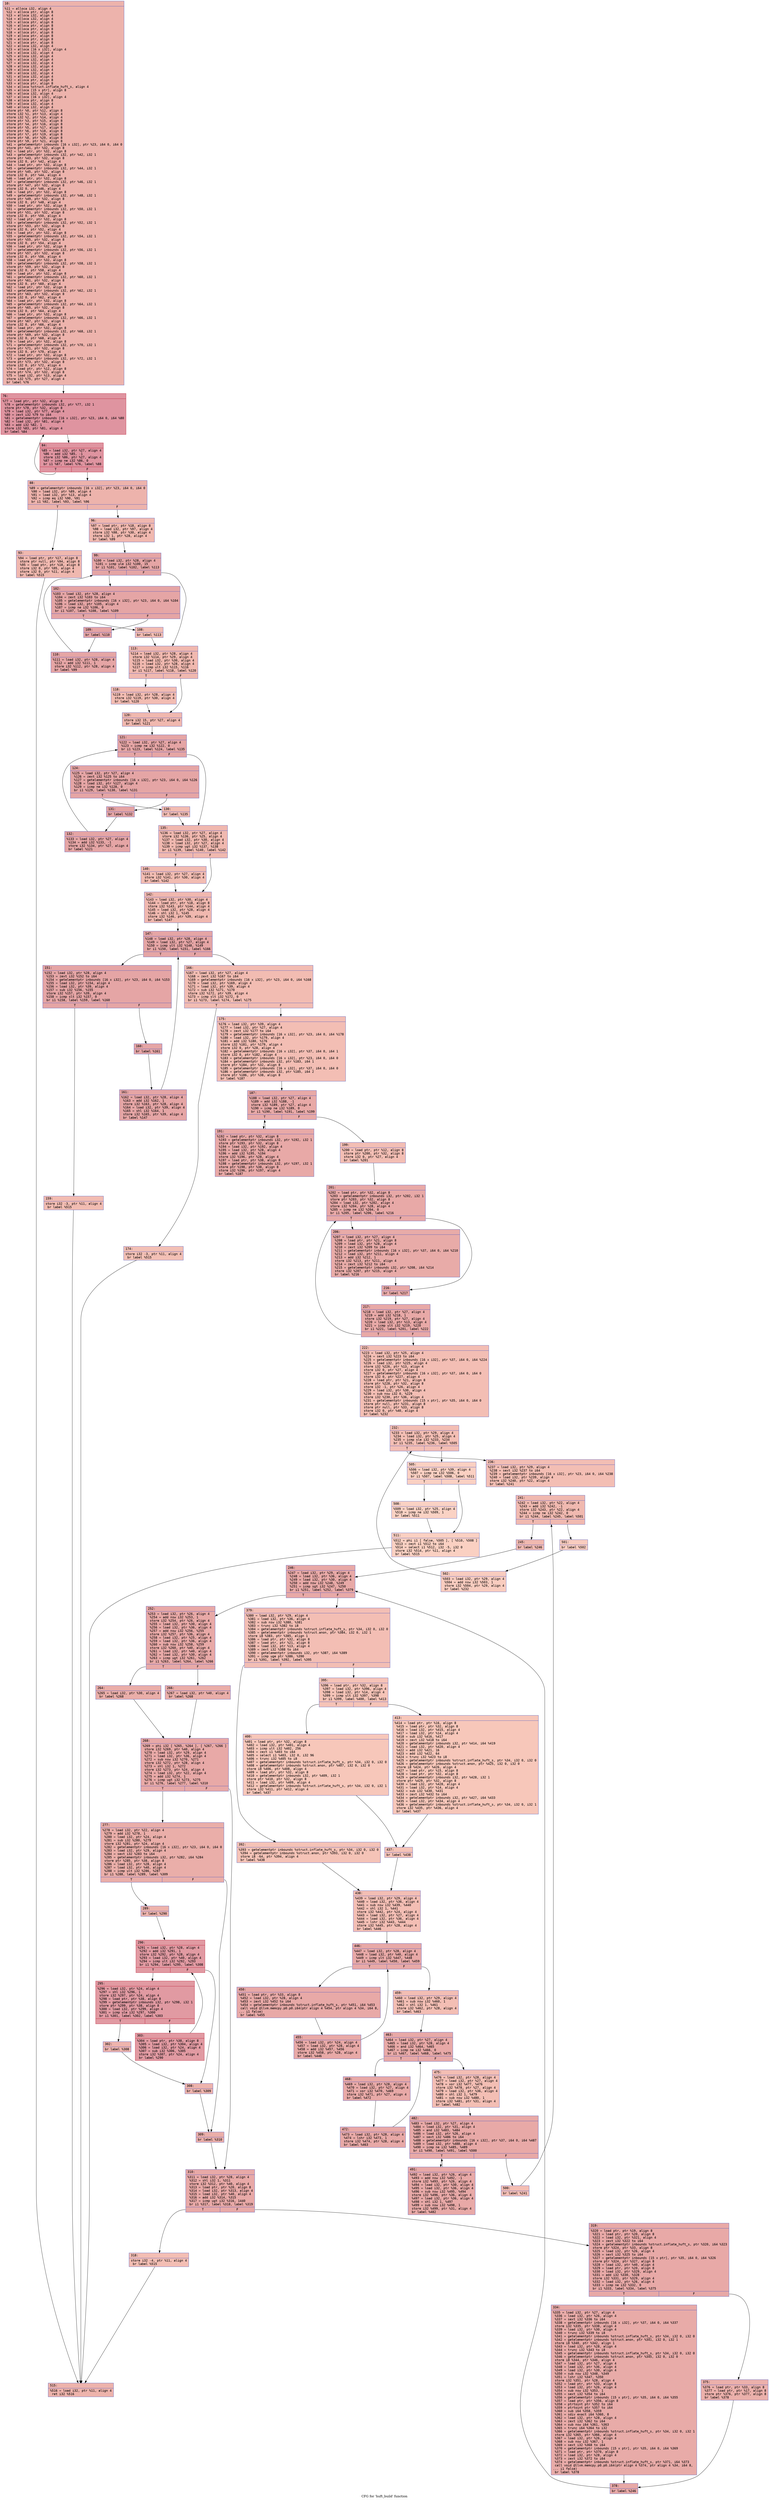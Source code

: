 digraph "CFG for 'huft_build' function" {
	label="CFG for 'huft_build' function";

	Node0x6000011cdef0 [shape=record,color="#3d50c3ff", style=filled, fillcolor="#d6524470" fontname="Courier",label="{10:\l|  %11 = alloca i32, align 4\l  %12 = alloca ptr, align 8\l  %13 = alloca i32, align 4\l  %14 = alloca i32, align 4\l  %15 = alloca ptr, align 8\l  %16 = alloca ptr, align 8\l  %17 = alloca ptr, align 8\l  %18 = alloca ptr, align 8\l  %19 = alloca ptr, align 8\l  %20 = alloca ptr, align 8\l  %21 = alloca ptr, align 8\l  %22 = alloca i32, align 4\l  %23 = alloca [16 x i32], align 4\l  %24 = alloca i32, align 4\l  %25 = alloca i32, align 4\l  %26 = alloca i32, align 4\l  %27 = alloca i32, align 4\l  %28 = alloca i32, align 4\l  %29 = alloca i32, align 4\l  %30 = alloca i32, align 4\l  %31 = alloca i32, align 4\l  %32 = alloca ptr, align 8\l  %33 = alloca ptr, align 8\l  %34 = alloca %struct.inflate_huft_s, align 4\l  %35 = alloca [15 x ptr], align 8\l  %36 = alloca i32, align 4\l  %37 = alloca [16 x i32], align 4\l  %38 = alloca ptr, align 8\l  %39 = alloca i32, align 4\l  %40 = alloca i32, align 4\l  store ptr %0, ptr %12, align 8\l  store i32 %1, ptr %13, align 4\l  store i32 %2, ptr %14, align 4\l  store ptr %3, ptr %15, align 8\l  store ptr %4, ptr %16, align 8\l  store ptr %5, ptr %17, align 8\l  store ptr %6, ptr %18, align 8\l  store ptr %7, ptr %19, align 8\l  store ptr %8, ptr %20, align 8\l  store ptr %9, ptr %21, align 8\l  %41 = getelementptr inbounds [16 x i32], ptr %23, i64 0, i64 0\l  store ptr %41, ptr %32, align 8\l  %42 = load ptr, ptr %32, align 8\l  %43 = getelementptr inbounds i32, ptr %42, i32 1\l  store ptr %43, ptr %32, align 8\l  store i32 0, ptr %42, align 4\l  %44 = load ptr, ptr %32, align 8\l  %45 = getelementptr inbounds i32, ptr %44, i32 1\l  store ptr %45, ptr %32, align 8\l  store i32 0, ptr %44, align 4\l  %46 = load ptr, ptr %32, align 8\l  %47 = getelementptr inbounds i32, ptr %46, i32 1\l  store ptr %47, ptr %32, align 8\l  store i32 0, ptr %46, align 4\l  %48 = load ptr, ptr %32, align 8\l  %49 = getelementptr inbounds i32, ptr %48, i32 1\l  store ptr %49, ptr %32, align 8\l  store i32 0, ptr %48, align 4\l  %50 = load ptr, ptr %32, align 8\l  %51 = getelementptr inbounds i32, ptr %50, i32 1\l  store ptr %51, ptr %32, align 8\l  store i32 0, ptr %50, align 4\l  %52 = load ptr, ptr %32, align 8\l  %53 = getelementptr inbounds i32, ptr %52, i32 1\l  store ptr %53, ptr %32, align 8\l  store i32 0, ptr %52, align 4\l  %54 = load ptr, ptr %32, align 8\l  %55 = getelementptr inbounds i32, ptr %54, i32 1\l  store ptr %55, ptr %32, align 8\l  store i32 0, ptr %54, align 4\l  %56 = load ptr, ptr %32, align 8\l  %57 = getelementptr inbounds i32, ptr %56, i32 1\l  store ptr %57, ptr %32, align 8\l  store i32 0, ptr %56, align 4\l  %58 = load ptr, ptr %32, align 8\l  %59 = getelementptr inbounds i32, ptr %58, i32 1\l  store ptr %59, ptr %32, align 8\l  store i32 0, ptr %58, align 4\l  %60 = load ptr, ptr %32, align 8\l  %61 = getelementptr inbounds i32, ptr %60, i32 1\l  store ptr %61, ptr %32, align 8\l  store i32 0, ptr %60, align 4\l  %62 = load ptr, ptr %32, align 8\l  %63 = getelementptr inbounds i32, ptr %62, i32 1\l  store ptr %63, ptr %32, align 8\l  store i32 0, ptr %62, align 4\l  %64 = load ptr, ptr %32, align 8\l  %65 = getelementptr inbounds i32, ptr %64, i32 1\l  store ptr %65, ptr %32, align 8\l  store i32 0, ptr %64, align 4\l  %66 = load ptr, ptr %32, align 8\l  %67 = getelementptr inbounds i32, ptr %66, i32 1\l  store ptr %67, ptr %32, align 8\l  store i32 0, ptr %66, align 4\l  %68 = load ptr, ptr %32, align 8\l  %69 = getelementptr inbounds i32, ptr %68, i32 1\l  store ptr %69, ptr %32, align 8\l  store i32 0, ptr %68, align 4\l  %70 = load ptr, ptr %32, align 8\l  %71 = getelementptr inbounds i32, ptr %70, i32 1\l  store ptr %71, ptr %32, align 8\l  store i32 0, ptr %70, align 4\l  %72 = load ptr, ptr %32, align 8\l  %73 = getelementptr inbounds i32, ptr %72, i32 1\l  store ptr %73, ptr %32, align 8\l  store i32 0, ptr %72, align 4\l  %74 = load ptr, ptr %12, align 8\l  store ptr %74, ptr %32, align 8\l  %75 = load i32, ptr %13, align 4\l  store i32 %75, ptr %27, align 4\l  br label %76\l}"];
	Node0x6000011cdef0 -> Node0x6000011ce2b0[tooltip="10 -> 76\nProbability 100.00%" ];
	Node0x6000011ce2b0 [shape=record,color="#b70d28ff", style=filled, fillcolor="#b70d2870" fontname="Courier",label="{76:\l|  %77 = load ptr, ptr %32, align 8\l  %78 = getelementptr inbounds i32, ptr %77, i32 1\l  store ptr %78, ptr %32, align 8\l  %79 = load i32, ptr %77, align 4\l  %80 = zext i32 %79 to i64\l  %81 = getelementptr inbounds [16 x i32], ptr %23, i64 0, i64 %80\l  %82 = load i32, ptr %81, align 4\l  %83 = add i32 %82, 1\l  store i32 %83, ptr %81, align 4\l  br label %84\l}"];
	Node0x6000011ce2b0 -> Node0x6000011ce300[tooltip="76 -> 84\nProbability 100.00%" ];
	Node0x6000011ce300 [shape=record,color="#b70d28ff", style=filled, fillcolor="#b70d2870" fontname="Courier",label="{84:\l|  %85 = load i32, ptr %27, align 4\l  %86 = add i32 %85, -1\l  store i32 %86, ptr %27, align 4\l  %87 = icmp ne i32 %86, 0\l  br i1 %87, label %76, label %88\l|{<s0>T|<s1>F}}"];
	Node0x6000011ce300:s0 -> Node0x6000011ce2b0[tooltip="84 -> 76\nProbability 96.88%" ];
	Node0x6000011ce300:s1 -> Node0x6000011ce350[tooltip="84 -> 88\nProbability 3.12%" ];
	Node0x6000011ce350 [shape=record,color="#3d50c3ff", style=filled, fillcolor="#d6524470" fontname="Courier",label="{88:\l|  %89 = getelementptr inbounds [16 x i32], ptr %23, i64 0, i64 0\l  %90 = load i32, ptr %89, align 4\l  %91 = load i32, ptr %13, align 4\l  %92 = icmp eq i32 %90, %91\l  br i1 %92, label %93, label %96\l|{<s0>T|<s1>F}}"];
	Node0x6000011ce350:s0 -> Node0x6000011ce3a0[tooltip="88 -> 93\nProbability 50.00%" ];
	Node0x6000011ce350:s1 -> Node0x6000011ce3f0[tooltip="88 -> 96\nProbability 50.00%" ];
	Node0x6000011ce3a0 [shape=record,color="#3d50c3ff", style=filled, fillcolor="#dc5d4a70" fontname="Courier",label="{93:\l|  %94 = load ptr, ptr %17, align 8\l  store ptr null, ptr %94, align 8\l  %95 = load ptr, ptr %18, align 8\l  store i32 0, ptr %95, align 4\l  store i32 0, ptr %11, align 4\l  br label %515\l}"];
	Node0x6000011ce3a0 -> Node0x6000011cfca0[tooltip="93 -> 515\nProbability 100.00%" ];
	Node0x6000011ce3f0 [shape=record,color="#3d50c3ff", style=filled, fillcolor="#dc5d4a70" fontname="Courier",label="{96:\l|  %97 = load ptr, ptr %18, align 8\l  %98 = load i32, ptr %97, align 4\l  store i32 %98, ptr %30, align 4\l  store i32 1, ptr %28, align 4\l  br label %99\l}"];
	Node0x6000011ce3f0 -> Node0x6000011ce440[tooltip="96 -> 99\nProbability 100.00%" ];
	Node0x6000011ce440 [shape=record,color="#3d50c3ff", style=filled, fillcolor="#c5333470" fontname="Courier",label="{99:\l|  %100 = load i32, ptr %28, align 4\l  %101 = icmp ule i32 %100, 15\l  br i1 %101, label %102, label %113\l|{<s0>T|<s1>F}}"];
	Node0x6000011ce440:s0 -> Node0x6000011ce490[tooltip="99 -> 102\nProbability 96.88%" ];
	Node0x6000011ce440:s1 -> Node0x6000011ce5d0[tooltip="99 -> 113\nProbability 3.12%" ];
	Node0x6000011ce490 [shape=record,color="#3d50c3ff", style=filled, fillcolor="#c5333470" fontname="Courier",label="{102:\l|  %103 = load i32, ptr %28, align 4\l  %104 = zext i32 %103 to i64\l  %105 = getelementptr inbounds [16 x i32], ptr %23, i64 0, i64 %104\l  %106 = load i32, ptr %105, align 4\l  %107 = icmp ne i32 %106, 0\l  br i1 %107, label %108, label %109\l|{<s0>T|<s1>F}}"];
	Node0x6000011ce490:s0 -> Node0x6000011ce4e0[tooltip="102 -> 108\nProbability 3.12%" ];
	Node0x6000011ce490:s1 -> Node0x6000011ce530[tooltip="102 -> 109\nProbability 96.88%" ];
	Node0x6000011ce4e0 [shape=record,color="#3d50c3ff", style=filled, fillcolor="#e1675170" fontname="Courier",label="{108:\l|  br label %113\l}"];
	Node0x6000011ce4e0 -> Node0x6000011ce5d0[tooltip="108 -> 113\nProbability 100.00%" ];
	Node0x6000011ce530 [shape=record,color="#3d50c3ff", style=filled, fillcolor="#c5333470" fontname="Courier",label="{109:\l|  br label %110\l}"];
	Node0x6000011ce530 -> Node0x6000011ce580[tooltip="109 -> 110\nProbability 100.00%" ];
	Node0x6000011ce580 [shape=record,color="#3d50c3ff", style=filled, fillcolor="#c5333470" fontname="Courier",label="{110:\l|  %111 = load i32, ptr %28, align 4\l  %112 = add i32 %111, 1\l  store i32 %112, ptr %28, align 4\l  br label %99\l}"];
	Node0x6000011ce580 -> Node0x6000011ce440[tooltip="110 -> 99\nProbability 100.00%" ];
	Node0x6000011ce5d0 [shape=record,color="#3d50c3ff", style=filled, fillcolor="#dc5d4a70" fontname="Courier",label="{113:\l|  %114 = load i32, ptr %28, align 4\l  store i32 %114, ptr %29, align 4\l  %115 = load i32, ptr %30, align 4\l  %116 = load i32, ptr %28, align 4\l  %117 = icmp ult i32 %115, %116\l  br i1 %117, label %118, label %120\l|{<s0>T|<s1>F}}"];
	Node0x6000011ce5d0:s0 -> Node0x6000011ce620[tooltip="113 -> 118\nProbability 50.00%" ];
	Node0x6000011ce5d0:s1 -> Node0x6000011ce670[tooltip="113 -> 120\nProbability 50.00%" ];
	Node0x6000011ce620 [shape=record,color="#3d50c3ff", style=filled, fillcolor="#e1675170" fontname="Courier",label="{118:\l|  %119 = load i32, ptr %28, align 4\l  store i32 %119, ptr %30, align 4\l  br label %120\l}"];
	Node0x6000011ce620 -> Node0x6000011ce670[tooltip="118 -> 120\nProbability 100.00%" ];
	Node0x6000011ce670 [shape=record,color="#3d50c3ff", style=filled, fillcolor="#dc5d4a70" fontname="Courier",label="{120:\l|  store i32 15, ptr %27, align 4\l  br label %121\l}"];
	Node0x6000011ce670 -> Node0x6000011ce6c0[tooltip="120 -> 121\nProbability 100.00%" ];
	Node0x6000011ce6c0 [shape=record,color="#3d50c3ff", style=filled, fillcolor="#c5333470" fontname="Courier",label="{121:\l|  %122 = load i32, ptr %27, align 4\l  %123 = icmp ne i32 %122, 0\l  br i1 %123, label %124, label %135\l|{<s0>T|<s1>F}}"];
	Node0x6000011ce6c0:s0 -> Node0x6000011ce710[tooltip="121 -> 124\nProbability 96.88%" ];
	Node0x6000011ce6c0:s1 -> Node0x6000011ce850[tooltip="121 -> 135\nProbability 3.12%" ];
	Node0x6000011ce710 [shape=record,color="#3d50c3ff", style=filled, fillcolor="#c5333470" fontname="Courier",label="{124:\l|  %125 = load i32, ptr %27, align 4\l  %126 = zext i32 %125 to i64\l  %127 = getelementptr inbounds [16 x i32], ptr %23, i64 0, i64 %126\l  %128 = load i32, ptr %127, align 4\l  %129 = icmp ne i32 %128, 0\l  br i1 %129, label %130, label %131\l|{<s0>T|<s1>F}}"];
	Node0x6000011ce710:s0 -> Node0x6000011ce760[tooltip="124 -> 130\nProbability 3.12%" ];
	Node0x6000011ce710:s1 -> Node0x6000011ce7b0[tooltip="124 -> 131\nProbability 96.88%" ];
	Node0x6000011ce760 [shape=record,color="#3d50c3ff", style=filled, fillcolor="#e1675170" fontname="Courier",label="{130:\l|  br label %135\l}"];
	Node0x6000011ce760 -> Node0x6000011ce850[tooltip="130 -> 135\nProbability 100.00%" ];
	Node0x6000011ce7b0 [shape=record,color="#3d50c3ff", style=filled, fillcolor="#c5333470" fontname="Courier",label="{131:\l|  br label %132\l}"];
	Node0x6000011ce7b0 -> Node0x6000011ce800[tooltip="131 -> 132\nProbability 100.00%" ];
	Node0x6000011ce800 [shape=record,color="#3d50c3ff", style=filled, fillcolor="#c5333470" fontname="Courier",label="{132:\l|  %133 = load i32, ptr %27, align 4\l  %134 = add i32 %133, -1\l  store i32 %134, ptr %27, align 4\l  br label %121\l}"];
	Node0x6000011ce800 -> Node0x6000011ce6c0[tooltip="132 -> 121\nProbability 100.00%" ];
	Node0x6000011ce850 [shape=record,color="#3d50c3ff", style=filled, fillcolor="#dc5d4a70" fontname="Courier",label="{135:\l|  %136 = load i32, ptr %27, align 4\l  store i32 %136, ptr %25, align 4\l  %137 = load i32, ptr %30, align 4\l  %138 = load i32, ptr %27, align 4\l  %139 = icmp ugt i32 %137, %138\l  br i1 %139, label %140, label %142\l|{<s0>T|<s1>F}}"];
	Node0x6000011ce850:s0 -> Node0x6000011ce8a0[tooltip="135 -> 140\nProbability 50.00%" ];
	Node0x6000011ce850:s1 -> Node0x6000011ce8f0[tooltip="135 -> 142\nProbability 50.00%" ];
	Node0x6000011ce8a0 [shape=record,color="#3d50c3ff", style=filled, fillcolor="#e1675170" fontname="Courier",label="{140:\l|  %141 = load i32, ptr %27, align 4\l  store i32 %141, ptr %30, align 4\l  br label %142\l}"];
	Node0x6000011ce8a0 -> Node0x6000011ce8f0[tooltip="140 -> 142\nProbability 100.00%" ];
	Node0x6000011ce8f0 [shape=record,color="#3d50c3ff", style=filled, fillcolor="#dc5d4a70" fontname="Courier",label="{142:\l|  %143 = load i32, ptr %30, align 4\l  %144 = load ptr, ptr %18, align 8\l  store i32 %143, ptr %144, align 4\l  %145 = load i32, ptr %28, align 4\l  %146 = shl i32 1, %145\l  store i32 %146, ptr %39, align 4\l  br label %147\l}"];
	Node0x6000011ce8f0 -> Node0x6000011ce940[tooltip="142 -> 147\nProbability 100.00%" ];
	Node0x6000011ce940 [shape=record,color="#3d50c3ff", style=filled, fillcolor="#c5333470" fontname="Courier",label="{147:\l|  %148 = load i32, ptr %28, align 4\l  %149 = load i32, ptr %27, align 4\l  %150 = icmp ult i32 %148, %149\l  br i1 %150, label %151, label %166\l|{<s0>T|<s1>F}}"];
	Node0x6000011ce940:s0 -> Node0x6000011ce990[tooltip="147 -> 151\nProbability 96.88%" ];
	Node0x6000011ce940:s1 -> Node0x6000011cead0[tooltip="147 -> 166\nProbability 3.12%" ];
	Node0x6000011ce990 [shape=record,color="#3d50c3ff", style=filled, fillcolor="#c5333470" fontname="Courier",label="{151:\l|  %152 = load i32, ptr %28, align 4\l  %153 = zext i32 %152 to i64\l  %154 = getelementptr inbounds [16 x i32], ptr %23, i64 0, i64 %153\l  %155 = load i32, ptr %154, align 4\l  %156 = load i32, ptr %39, align 4\l  %157 = sub i32 %156, %155\l  store i32 %157, ptr %39, align 4\l  %158 = icmp slt i32 %157, 0\l  br i1 %158, label %159, label %160\l|{<s0>T|<s1>F}}"];
	Node0x6000011ce990:s0 -> Node0x6000011ce9e0[tooltip="151 -> 159\nProbability 3.12%" ];
	Node0x6000011ce990:s1 -> Node0x6000011cea30[tooltip="151 -> 160\nProbability 96.88%" ];
	Node0x6000011ce9e0 [shape=record,color="#3d50c3ff", style=filled, fillcolor="#e1675170" fontname="Courier",label="{159:\l|  store i32 -3, ptr %11, align 4\l  br label %515\l}"];
	Node0x6000011ce9e0 -> Node0x6000011cfca0[tooltip="159 -> 515\nProbability 100.00%" ];
	Node0x6000011cea30 [shape=record,color="#3d50c3ff", style=filled, fillcolor="#c5333470" fontname="Courier",label="{160:\l|  br label %161\l}"];
	Node0x6000011cea30 -> Node0x6000011cea80[tooltip="160 -> 161\nProbability 100.00%" ];
	Node0x6000011cea80 [shape=record,color="#3d50c3ff", style=filled, fillcolor="#c5333470" fontname="Courier",label="{161:\l|  %162 = load i32, ptr %28, align 4\l  %163 = add i32 %162, 1\l  store i32 %163, ptr %28, align 4\l  %164 = load i32, ptr %39, align 4\l  %165 = shl i32 %164, 1\l  store i32 %165, ptr %39, align 4\l  br label %147\l}"];
	Node0x6000011cea80 -> Node0x6000011ce940[tooltip="161 -> 147\nProbability 100.00%" ];
	Node0x6000011cead0 [shape=record,color="#3d50c3ff", style=filled, fillcolor="#e1675170" fontname="Courier",label="{166:\l|  %167 = load i32, ptr %27, align 4\l  %168 = zext i32 %167 to i64\l  %169 = getelementptr inbounds [16 x i32], ptr %23, i64 0, i64 %168\l  %170 = load i32, ptr %169, align 4\l  %171 = load i32, ptr %39, align 4\l  %172 = sub i32 %171, %170\l  store i32 %172, ptr %39, align 4\l  %173 = icmp slt i32 %172, 0\l  br i1 %173, label %174, label %175\l|{<s0>T|<s1>F}}"];
	Node0x6000011cead0:s0 -> Node0x6000011ceb20[tooltip="166 -> 174\nProbability 37.50%" ];
	Node0x6000011cead0:s1 -> Node0x6000011ceb70[tooltip="166 -> 175\nProbability 62.50%" ];
	Node0x6000011ceb20 [shape=record,color="#3d50c3ff", style=filled, fillcolor="#e5705870" fontname="Courier",label="{174:\l|  store i32 -3, ptr %11, align 4\l  br label %515\l}"];
	Node0x6000011ceb20 -> Node0x6000011cfca0[tooltip="174 -> 515\nProbability 100.00%" ];
	Node0x6000011ceb70 [shape=record,color="#3d50c3ff", style=filled, fillcolor="#e36c5570" fontname="Courier",label="{175:\l|  %176 = load i32, ptr %39, align 4\l  %177 = load i32, ptr %27, align 4\l  %178 = zext i32 %177 to i64\l  %179 = getelementptr inbounds [16 x i32], ptr %23, i64 0, i64 %178\l  %180 = load i32, ptr %179, align 4\l  %181 = add i32 %180, %176\l  store i32 %181, ptr %179, align 4\l  store i32 0, ptr %28, align 4\l  %182 = getelementptr inbounds [16 x i32], ptr %37, i64 0, i64 1\l  store i32 0, ptr %182, align 4\l  %183 = getelementptr inbounds [16 x i32], ptr %23, i64 0, i64 0\l  %184 = getelementptr inbounds i32, ptr %183, i64 1\l  store ptr %184, ptr %32, align 8\l  %185 = getelementptr inbounds [16 x i32], ptr %37, i64 0, i64 0\l  %186 = getelementptr inbounds i32, ptr %185, i64 2\l  store ptr %186, ptr %38, align 8\l  br label %187\l}"];
	Node0x6000011ceb70 -> Node0x6000011cebc0[tooltip="175 -> 187\nProbability 100.00%" ];
	Node0x6000011cebc0 [shape=record,color="#3d50c3ff", style=filled, fillcolor="#ca3b3770" fontname="Courier",label="{187:\l|  %188 = load i32, ptr %27, align 4\l  %189 = add i32 %188, -1\l  store i32 %189, ptr %27, align 4\l  %190 = icmp ne i32 %189, 0\l  br i1 %190, label %191, label %199\l|{<s0>T|<s1>F}}"];
	Node0x6000011cebc0:s0 -> Node0x6000011cec10[tooltip="187 -> 191\nProbability 96.88%" ];
	Node0x6000011cebc0:s1 -> Node0x6000011cec60[tooltip="187 -> 199\nProbability 3.12%" ];
	Node0x6000011cec10 [shape=record,color="#3d50c3ff", style=filled, fillcolor="#ca3b3770" fontname="Courier",label="{191:\l|  %192 = load ptr, ptr %32, align 8\l  %193 = getelementptr inbounds i32, ptr %192, i32 1\l  store ptr %193, ptr %32, align 8\l  %194 = load i32, ptr %192, align 4\l  %195 = load i32, ptr %28, align 4\l  %196 = add i32 %195, %194\l  store i32 %196, ptr %28, align 4\l  %197 = load ptr, ptr %38, align 8\l  %198 = getelementptr inbounds i32, ptr %197, i32 1\l  store ptr %198, ptr %38, align 8\l  store i32 %196, ptr %197, align 4\l  br label %187\l}"];
	Node0x6000011cec10 -> Node0x6000011cebc0[tooltip="191 -> 187\nProbability 100.00%" ];
	Node0x6000011cec60 [shape=record,color="#3d50c3ff", style=filled, fillcolor="#e36c5570" fontname="Courier",label="{199:\l|  %200 = load ptr, ptr %12, align 8\l  store ptr %200, ptr %32, align 8\l  store i32 0, ptr %27, align 4\l  br label %201\l}"];
	Node0x6000011cec60 -> Node0x6000011cecb0[tooltip="199 -> 201\nProbability 100.00%" ];
	Node0x6000011cecb0 [shape=record,color="#3d50c3ff", style=filled, fillcolor="#ca3b3770" fontname="Courier",label="{201:\l|  %202 = load ptr, ptr %32, align 8\l  %203 = getelementptr inbounds i32, ptr %202, i32 1\l  store ptr %203, ptr %32, align 8\l  %204 = load i32, ptr %202, align 4\l  store i32 %204, ptr %28, align 4\l  %205 = icmp ne i32 %204, 0\l  br i1 %205, label %206, label %216\l|{<s0>T|<s1>F}}"];
	Node0x6000011cecb0:s0 -> Node0x6000011ced00[tooltip="201 -> 206\nProbability 62.50%" ];
	Node0x6000011cecb0:s1 -> Node0x6000011ced50[tooltip="201 -> 216\nProbability 37.50%" ];
	Node0x6000011ced00 [shape=record,color="#3d50c3ff", style=filled, fillcolor="#cc403a70" fontname="Courier",label="{206:\l|  %207 = load i32, ptr %27, align 4\l  %208 = load ptr, ptr %21, align 8\l  %209 = load i32, ptr %28, align 4\l  %210 = zext i32 %209 to i64\l  %211 = getelementptr inbounds [16 x i32], ptr %37, i64 0, i64 %210\l  %212 = load i32, ptr %211, align 4\l  %213 = add i32 %212, 1\l  store i32 %213, ptr %211, align 4\l  %214 = zext i32 %212 to i64\l  %215 = getelementptr inbounds i32, ptr %208, i64 %214\l  store i32 %207, ptr %215, align 4\l  br label %216\l}"];
	Node0x6000011ced00 -> Node0x6000011ced50[tooltip="206 -> 216\nProbability 100.00%" ];
	Node0x6000011ced50 [shape=record,color="#3d50c3ff", style=filled, fillcolor="#ca3b3770" fontname="Courier",label="{216:\l|  br label %217\l}"];
	Node0x6000011ced50 -> Node0x6000011ceda0[tooltip="216 -> 217\nProbability 100.00%" ];
	Node0x6000011ceda0 [shape=record,color="#3d50c3ff", style=filled, fillcolor="#ca3b3770" fontname="Courier",label="{217:\l|  %218 = load i32, ptr %27, align 4\l  %219 = add i32 %218, 1\l  store i32 %219, ptr %27, align 4\l  %220 = load i32, ptr %13, align 4\l  %221 = icmp ult i32 %219, %220\l  br i1 %221, label %201, label %222\l|{<s0>T|<s1>F}}"];
	Node0x6000011ceda0:s0 -> Node0x6000011cecb0[tooltip="217 -> 201\nProbability 96.88%" ];
	Node0x6000011ceda0:s1 -> Node0x6000011cedf0[tooltip="217 -> 222\nProbability 3.12%" ];
	Node0x6000011cedf0 [shape=record,color="#3d50c3ff", style=filled, fillcolor="#e36c5570" fontname="Courier",label="{222:\l|  %223 = load i32, ptr %25, align 4\l  %224 = sext i32 %223 to i64\l  %225 = getelementptr inbounds [16 x i32], ptr %37, i64 0, i64 %224\l  %226 = load i32, ptr %225, align 4\l  store i32 %226, ptr %13, align 4\l  store i32 0, ptr %27, align 4\l  %227 = getelementptr inbounds [16 x i32], ptr %37, i64 0, i64 0\l  store i32 0, ptr %227, align 4\l  %228 = load ptr, ptr %21, align 8\l  store ptr %228, ptr %32, align 8\l  store i32 -1, ptr %26, align 4\l  %229 = load i32, ptr %30, align 4\l  %230 = sub nsw i32 0, %229\l  store i32 %230, ptr %36, align 4\l  %231 = getelementptr inbounds [15 x ptr], ptr %35, i64 0, i64 0\l  store ptr null, ptr %231, align 8\l  store ptr null, ptr %33, align 8\l  store i32 0, ptr %40, align 4\l  br label %232\l}"];
	Node0x6000011cedf0 -> Node0x6000011cee40[tooltip="222 -> 232\nProbability 100.00%" ];
	Node0x6000011cee40 [shape=record,color="#3d50c3ff", style=filled, fillcolor="#e36c5570" fontname="Courier",label="{232:\l|  %233 = load i32, ptr %29, align 4\l  %234 = load i32, ptr %25, align 4\l  %235 = icmp sle i32 %233, %234\l  br i1 %235, label %236, label %505\l|{<s0>T|<s1>F}}"];
	Node0x6000011cee40:s0 -> Node0x6000011cee90[tooltip="232 -> 236\nProbability 96.88%" ];
	Node0x6000011cee40:s1 -> Node0x6000011cfbb0[tooltip="232 -> 505\nProbability 3.12%" ];
	Node0x6000011cee90 [shape=record,color="#3d50c3ff", style=filled, fillcolor="#e36c5570" fontname="Courier",label="{236:\l|  %237 = load i32, ptr %29, align 4\l  %238 = sext i32 %237 to i64\l  %239 = getelementptr inbounds [16 x i32], ptr %23, i64 0, i64 %238\l  %240 = load i32, ptr %239, align 4\l  store i32 %240, ptr %22, align 4\l  br label %241\l}"];
	Node0x6000011cee90 -> Node0x6000011ceee0[tooltip="236 -> 241\nProbability 100.00%" ];
	Node0x6000011ceee0 [shape=record,color="#3d50c3ff", style=filled, fillcolor="#de614d70" fontname="Courier",label="{241:\l|  %242 = load i32, ptr %22, align 4\l  %243 = add i32 %242, -1\l  store i32 %243, ptr %22, align 4\l  %244 = icmp ne i32 %242, 0\l  br i1 %244, label %245, label %501\l|{<s0>T|<s1>F}}"];
	Node0x6000011ceee0:s0 -> Node0x6000011cef30[tooltip="241 -> 245\nProbability 96.88%" ];
	Node0x6000011ceee0:s1 -> Node0x6000011cfb10[tooltip="241 -> 501\nProbability 3.12%" ];
	Node0x6000011cef30 [shape=record,color="#3d50c3ff", style=filled, fillcolor="#de614d70" fontname="Courier",label="{245:\l|  br label %246\l}"];
	Node0x6000011cef30 -> Node0x6000011cef80[tooltip="245 -> 246\nProbability 100.00%" ];
	Node0x6000011cef80 [shape=record,color="#3d50c3ff", style=filled, fillcolor="#ca3b3770" fontname="Courier",label="{246:\l|  %247 = load i32, ptr %29, align 4\l  %248 = load i32, ptr %36, align 4\l  %249 = load i32, ptr %30, align 4\l  %250 = add nsw i32 %248, %249\l  %251 = icmp sgt i32 %247, %250\l  br i1 %251, label %252, label %379\l|{<s0>T|<s1>F}}"];
	Node0x6000011cef80:s0 -> Node0x6000011cefd0[tooltip="246 -> 252\nProbability 96.88%" ];
	Node0x6000011cef80:s1 -> Node0x6000011cf570[tooltip="246 -> 379\nProbability 3.12%" ];
	Node0x6000011cefd0 [shape=record,color="#3d50c3ff", style=filled, fillcolor="#ca3b3770" fontname="Courier",label="{252:\l|  %253 = load i32, ptr %26, align 4\l  %254 = add nsw i32 %253, 1\l  store i32 %254, ptr %26, align 4\l  %255 = load i32, ptr %30, align 4\l  %256 = load i32, ptr %36, align 4\l  %257 = add nsw i32 %256, %255\l  store i32 %257, ptr %36, align 4\l  %258 = load i32, ptr %25, align 4\l  %259 = load i32, ptr %36, align 4\l  %260 = sub nsw i32 %258, %259\l  store i32 %260, ptr %40, align 4\l  %261 = load i32, ptr %40, align 4\l  %262 = load i32, ptr %30, align 4\l  %263 = icmp ugt i32 %261, %262\l  br i1 %263, label %264, label %266\l|{<s0>T|<s1>F}}"];
	Node0x6000011cefd0:s0 -> Node0x6000011cf020[tooltip="252 -> 264\nProbability 50.00%" ];
	Node0x6000011cefd0:s1 -> Node0x6000011cf070[tooltip="252 -> 266\nProbability 50.00%" ];
	Node0x6000011cf020 [shape=record,color="#3d50c3ff", style=filled, fillcolor="#d0473d70" fontname="Courier",label="{264:\l|  %265 = load i32, ptr %30, align 4\l  br label %268\l}"];
	Node0x6000011cf020 -> Node0x6000011cf0c0[tooltip="264 -> 268\nProbability 100.00%" ];
	Node0x6000011cf070 [shape=record,color="#3d50c3ff", style=filled, fillcolor="#d0473d70" fontname="Courier",label="{266:\l|  %267 = load i32, ptr %40, align 4\l  br label %268\l}"];
	Node0x6000011cf070 -> Node0x6000011cf0c0[tooltip="266 -> 268\nProbability 100.00%" ];
	Node0x6000011cf0c0 [shape=record,color="#3d50c3ff", style=filled, fillcolor="#ca3b3770" fontname="Courier",label="{268:\l|  %269 = phi i32 [ %265, %264 ], [ %267, %266 ]\l  store i32 %269, ptr %40, align 4\l  %270 = load i32, ptr %29, align 4\l  %271 = load i32, ptr %36, align 4\l  %272 = sub nsw i32 %270, %271\l  store i32 %272, ptr %28, align 4\l  %273 = shl i32 1, %272\l  store i32 %273, ptr %24, align 4\l  %274 = load i32, ptr %22, align 4\l  %275 = add i32 %274, 1\l  %276 = icmp ugt i32 %273, %275\l  br i1 %276, label %277, label %310\l|{<s0>T|<s1>F}}"];
	Node0x6000011cf0c0:s0 -> Node0x6000011cf110[tooltip="268 -> 277\nProbability 50.00%" ];
	Node0x6000011cf0c0:s1 -> Node0x6000011cf390[tooltip="268 -> 310\nProbability 50.00%" ];
	Node0x6000011cf110 [shape=record,color="#3d50c3ff", style=filled, fillcolor="#d0473d70" fontname="Courier",label="{277:\l|  %278 = load i32, ptr %22, align 4\l  %279 = add i32 %278, 1\l  %280 = load i32, ptr %24, align 4\l  %281 = sub i32 %280, %279\l  store i32 %281, ptr %24, align 4\l  %282 = getelementptr inbounds [16 x i32], ptr %23, i64 0, i64 0\l  %283 = load i32, ptr %29, align 4\l  %284 = sext i32 %283 to i64\l  %285 = getelementptr inbounds i32, ptr %282, i64 %284\l  store ptr %285, ptr %38, align 8\l  %286 = load i32, ptr %28, align 4\l  %287 = load i32, ptr %40, align 4\l  %288 = icmp ult i32 %286, %287\l  br i1 %288, label %289, label %309\l|{<s0>T|<s1>F}}"];
	Node0x6000011cf110:s0 -> Node0x6000011cf160[tooltip="277 -> 289\nProbability 50.00%" ];
	Node0x6000011cf110:s1 -> Node0x6000011cf340[tooltip="277 -> 309\nProbability 50.00%" ];
	Node0x6000011cf160 [shape=record,color="#3d50c3ff", style=filled, fillcolor="#d6524470" fontname="Courier",label="{289:\l|  br label %290\l}"];
	Node0x6000011cf160 -> Node0x6000011cf1b0[tooltip="289 -> 290\nProbability 100.00%" ];
	Node0x6000011cf1b0 [shape=record,color="#b70d28ff", style=filled, fillcolor="#bb1b2c70" fontname="Courier",label="{290:\l|  %291 = load i32, ptr %28, align 4\l  %292 = add i32 %291, 1\l  store i32 %292, ptr %28, align 4\l  %293 = load i32, ptr %40, align 4\l  %294 = icmp ult i32 %292, %293\l  br i1 %294, label %295, label %308\l|{<s0>T|<s1>F}}"];
	Node0x6000011cf1b0:s0 -> Node0x6000011cf200[tooltip="290 -> 295\nProbability 96.88%" ];
	Node0x6000011cf1b0:s1 -> Node0x6000011cf2f0[tooltip="290 -> 308\nProbability 3.12%" ];
	Node0x6000011cf200 [shape=record,color="#b70d28ff", style=filled, fillcolor="#bb1b2c70" fontname="Courier",label="{295:\l|  %296 = load i32, ptr %24, align 4\l  %297 = shl i32 %296, 1\l  store i32 %297, ptr %24, align 4\l  %298 = load ptr, ptr %38, align 8\l  %299 = getelementptr inbounds i32, ptr %298, i32 1\l  store ptr %299, ptr %38, align 8\l  %300 = load i32, ptr %299, align 4\l  %301 = icmp ule i32 %297, %300\l  br i1 %301, label %302, label %303\l|{<s0>T|<s1>F}}"];
	Node0x6000011cf200:s0 -> Node0x6000011cf250[tooltip="295 -> 302\nProbability 3.12%" ];
	Node0x6000011cf200:s1 -> Node0x6000011cf2a0[tooltip="295 -> 303\nProbability 96.88%" ];
	Node0x6000011cf250 [shape=record,color="#3d50c3ff", style=filled, fillcolor="#d8564670" fontname="Courier",label="{302:\l|  br label %308\l}"];
	Node0x6000011cf250 -> Node0x6000011cf2f0[tooltip="302 -> 308\nProbability 100.00%" ];
	Node0x6000011cf2a0 [shape=record,color="#b70d28ff", style=filled, fillcolor="#bb1b2c70" fontname="Courier",label="{303:\l|  %304 = load ptr, ptr %38, align 8\l  %305 = load i32, ptr %304, align 4\l  %306 = load i32, ptr %24, align 4\l  %307 = sub i32 %306, %305\l  store i32 %307, ptr %24, align 4\l  br label %290\l}"];
	Node0x6000011cf2a0 -> Node0x6000011cf1b0[tooltip="303 -> 290\nProbability 100.00%" ];
	Node0x6000011cf2f0 [shape=record,color="#3d50c3ff", style=filled, fillcolor="#d6524470" fontname="Courier",label="{308:\l|  br label %309\l}"];
	Node0x6000011cf2f0 -> Node0x6000011cf340[tooltip="308 -> 309\nProbability 100.00%" ];
	Node0x6000011cf340 [shape=record,color="#3d50c3ff", style=filled, fillcolor="#d0473d70" fontname="Courier",label="{309:\l|  br label %310\l}"];
	Node0x6000011cf340 -> Node0x6000011cf390[tooltip="309 -> 310\nProbability 100.00%" ];
	Node0x6000011cf390 [shape=record,color="#3d50c3ff", style=filled, fillcolor="#ca3b3770" fontname="Courier",label="{310:\l|  %311 = load i32, ptr %28, align 4\l  %312 = shl i32 1, %311\l  store i32 %312, ptr %40, align 4\l  %313 = load ptr, ptr %20, align 8\l  %314 = load i32, ptr %313, align 4\l  %315 = load i32, ptr %40, align 4\l  %316 = add i32 %314, %315\l  %317 = icmp ugt i32 %316, 1440\l  br i1 %317, label %318, label %319\l|{<s0>T|<s1>F}}"];
	Node0x6000011cf390:s0 -> Node0x6000011cf3e0[tooltip="310 -> 318\nProbability 3.12%" ];
	Node0x6000011cf390:s1 -> Node0x6000011cf430[tooltip="310 -> 319\nProbability 96.88%" ];
	Node0x6000011cf3e0 [shape=record,color="#3d50c3ff", style=filled, fillcolor="#e36c5570" fontname="Courier",label="{318:\l|  store i32 -4, ptr %11, align 4\l  br label %515\l}"];
	Node0x6000011cf3e0 -> Node0x6000011cfca0[tooltip="318 -> 515\nProbability 100.00%" ];
	Node0x6000011cf430 [shape=record,color="#3d50c3ff", style=filled, fillcolor="#ca3b3770" fontname="Courier",label="{319:\l|  %320 = load ptr, ptr %19, align 8\l  %321 = load ptr, ptr %20, align 8\l  %322 = load i32, ptr %321, align 4\l  %323 = zext i32 %322 to i64\l  %324 = getelementptr inbounds %struct.inflate_huft_s, ptr %320, i64 %323\l  store ptr %324, ptr %33, align 8\l  %325 = load i32, ptr %26, align 4\l  %326 = sext i32 %325 to i64\l  %327 = getelementptr inbounds [15 x ptr], ptr %35, i64 0, i64 %326\l  store ptr %324, ptr %327, align 8\l  %328 = load i32, ptr %40, align 4\l  %329 = load ptr, ptr %20, align 8\l  %330 = load i32, ptr %329, align 4\l  %331 = add i32 %330, %328\l  store i32 %331, ptr %329, align 4\l  %332 = load i32, ptr %26, align 4\l  %333 = icmp ne i32 %332, 0\l  br i1 %333, label %334, label %375\l|{<s0>T|<s1>F}}"];
	Node0x6000011cf430:s0 -> Node0x6000011cf480[tooltip="319 -> 334\nProbability 62.50%" ];
	Node0x6000011cf430:s1 -> Node0x6000011cf4d0[tooltip="319 -> 375\nProbability 37.50%" ];
	Node0x6000011cf480 [shape=record,color="#3d50c3ff", style=filled, fillcolor="#cc403a70" fontname="Courier",label="{334:\l|  %335 = load i32, ptr %27, align 4\l  %336 = load i32, ptr %26, align 4\l  %337 = sext i32 %336 to i64\l  %338 = getelementptr inbounds [16 x i32], ptr %37, i64 0, i64 %337\l  store i32 %335, ptr %338, align 4\l  %339 = load i32, ptr %30, align 4\l  %340 = trunc i32 %339 to i8\l  %341 = getelementptr inbounds %struct.inflate_huft_s, ptr %34, i32 0, i32 0\l  %342 = getelementptr inbounds %struct.anon, ptr %341, i32 0, i32 1\l  store i8 %340, ptr %342, align 1\l  %343 = load i32, ptr %28, align 4\l  %344 = trunc i32 %343 to i8\l  %345 = getelementptr inbounds %struct.inflate_huft_s, ptr %34, i32 0, i32 0\l  %346 = getelementptr inbounds %struct.anon, ptr %345, i32 0, i32 0\l  store i8 %344, ptr %346, align 4\l  %347 = load i32, ptr %27, align 4\l  %348 = load i32, ptr %36, align 4\l  %349 = load i32, ptr %30, align 4\l  %350 = sub nsw i32 %348, %349\l  %351 = lshr i32 %347, %350\l  store i32 %351, ptr %28, align 4\l  %352 = load ptr, ptr %33, align 8\l  %353 = load i32, ptr %26, align 4\l  %354 = sub nsw i32 %353, 1\l  %355 = sext i32 %354 to i64\l  %356 = getelementptr inbounds [15 x ptr], ptr %35, i64 0, i64 %355\l  %357 = load ptr, ptr %356, align 8\l  %358 = ptrtoint ptr %352 to i64\l  %359 = ptrtoint ptr %357 to i64\l  %360 = sub i64 %358, %359\l  %361 = sdiv exact i64 %360, 8\l  %362 = load i32, ptr %28, align 4\l  %363 = zext i32 %362 to i64\l  %364 = sub nsw i64 %361, %363\l  %365 = trunc i64 %364 to i32\l  %366 = getelementptr inbounds %struct.inflate_huft_s, ptr %34, i32 0, i32 1\l  store i32 %365, ptr %366, align 4\l  %367 = load i32, ptr %26, align 4\l  %368 = sub nsw i32 %367, 1\l  %369 = sext i32 %368 to i64\l  %370 = getelementptr inbounds [15 x ptr], ptr %35, i64 0, i64 %369\l  %371 = load ptr, ptr %370, align 8\l  %372 = load i32, ptr %28, align 4\l  %373 = zext i32 %372 to i64\l  %374 = getelementptr inbounds %struct.inflate_huft_s, ptr %371, i64 %373\l  call void @llvm.memcpy.p0.p0.i64(ptr align 4 %374, ptr align 4 %34, i64 8,\l... i1 false)\l  br label %378\l}"];
	Node0x6000011cf480 -> Node0x6000011cf520[tooltip="334 -> 378\nProbability 100.00%" ];
	Node0x6000011cf4d0 [shape=record,color="#3d50c3ff", style=filled, fillcolor="#d24b4070" fontname="Courier",label="{375:\l|  %376 = load ptr, ptr %33, align 8\l  %377 = load ptr, ptr %17, align 8\l  store ptr %376, ptr %377, align 8\l  br label %378\l}"];
	Node0x6000011cf4d0 -> Node0x6000011cf520[tooltip="375 -> 378\nProbability 100.00%" ];
	Node0x6000011cf520 [shape=record,color="#3d50c3ff", style=filled, fillcolor="#ca3b3770" fontname="Courier",label="{378:\l|  br label %246\l}"];
	Node0x6000011cf520 -> Node0x6000011cef80[tooltip="378 -> 246\nProbability 100.00%" ];
	Node0x6000011cf570 [shape=record,color="#3d50c3ff", style=filled, fillcolor="#e36c5570" fontname="Courier",label="{379:\l|  %380 = load i32, ptr %29, align 4\l  %381 = load i32, ptr %36, align 4\l  %382 = sub nsw i32 %380, %381\l  %383 = trunc i32 %382 to i8\l  %384 = getelementptr inbounds %struct.inflate_huft_s, ptr %34, i32 0, i32 0\l  %385 = getelementptr inbounds %struct.anon, ptr %384, i32 0, i32 1\l  store i8 %383, ptr %385, align 1\l  %386 = load ptr, ptr %32, align 8\l  %387 = load ptr, ptr %21, align 8\l  %388 = load i32, ptr %13, align 4\l  %389 = zext i32 %388 to i64\l  %390 = getelementptr inbounds i32, ptr %387, i64 %389\l  %391 = icmp uge ptr %386, %390\l  br i1 %391, label %392, label %395\l|{<s0>T|<s1>F}}"];
	Node0x6000011cf570:s0 -> Node0x6000011cf5c0[tooltip="379 -> 392\nProbability 50.00%" ];
	Node0x6000011cf570:s1 -> Node0x6000011cf610[tooltip="379 -> 395\nProbability 50.00%" ];
	Node0x6000011cf5c0 [shape=record,color="#3d50c3ff", style=filled, fillcolor="#e8765c70" fontname="Courier",label="{392:\l|  %393 = getelementptr inbounds %struct.inflate_huft_s, ptr %34, i32 0, i32 0\l  %394 = getelementptr inbounds %struct.anon, ptr %393, i32 0, i32 0\l  store i8 -64, ptr %394, align 4\l  br label %438\l}"];
	Node0x6000011cf5c0 -> Node0x6000011cf750[tooltip="392 -> 438\nProbability 100.00%" ];
	Node0x6000011cf610 [shape=record,color="#3d50c3ff", style=filled, fillcolor="#e8765c70" fontname="Courier",label="{395:\l|  %396 = load ptr, ptr %32, align 8\l  %397 = load i32, ptr %396, align 4\l  %398 = load i32, ptr %14, align 4\l  %399 = icmp ult i32 %397, %398\l  br i1 %399, label %400, label %413\l|{<s0>T|<s1>F}}"];
	Node0x6000011cf610:s0 -> Node0x6000011cf660[tooltip="395 -> 400\nProbability 50.00%" ];
	Node0x6000011cf610:s1 -> Node0x6000011cf6b0[tooltip="395 -> 413\nProbability 50.00%" ];
	Node0x6000011cf660 [shape=record,color="#3d50c3ff", style=filled, fillcolor="#ec7f6370" fontname="Courier",label="{400:\l|  %401 = load ptr, ptr %32, align 8\l  %402 = load i32, ptr %401, align 4\l  %403 = icmp ult i32 %402, 256\l  %404 = zext i1 %403 to i64\l  %405 = select i1 %403, i32 0, i32 96\l  %406 = trunc i32 %405 to i8\l  %407 = getelementptr inbounds %struct.inflate_huft_s, ptr %34, i32 0, i32 0\l  %408 = getelementptr inbounds %struct.anon, ptr %407, i32 0, i32 0\l  store i8 %406, ptr %408, align 4\l  %409 = load ptr, ptr %32, align 8\l  %410 = getelementptr inbounds i32, ptr %409, i32 1\l  store ptr %410, ptr %32, align 8\l  %411 = load i32, ptr %409, align 4\l  %412 = getelementptr inbounds %struct.inflate_huft_s, ptr %34, i32 0, i32 1\l  store i32 %411, ptr %412, align 4\l  br label %437\l}"];
	Node0x6000011cf660 -> Node0x6000011cf700[tooltip="400 -> 437\nProbability 100.00%" ];
	Node0x6000011cf6b0 [shape=record,color="#3d50c3ff", style=filled, fillcolor="#ec7f6370" fontname="Courier",label="{413:\l|  %414 = load ptr, ptr %16, align 8\l  %415 = load ptr, ptr %32, align 8\l  %416 = load i32, ptr %415, align 4\l  %417 = load i32, ptr %14, align 4\l  %418 = sub i32 %416, %417\l  %419 = zext i32 %418 to i64\l  %420 = getelementptr inbounds i32, ptr %414, i64 %419\l  %421 = load i32, ptr %420, align 4\l  %422 = add i32 %421, 16\l  %423 = add i32 %422, 64\l  %424 = trunc i32 %423 to i8\l  %425 = getelementptr inbounds %struct.inflate_huft_s, ptr %34, i32 0, i32 0\l  %426 = getelementptr inbounds %struct.anon, ptr %425, i32 0, i32 0\l  store i8 %424, ptr %426, align 4\l  %427 = load ptr, ptr %15, align 8\l  %428 = load ptr, ptr %32, align 8\l  %429 = getelementptr inbounds i32, ptr %428, i32 1\l  store ptr %429, ptr %32, align 8\l  %430 = load i32, ptr %428, align 4\l  %431 = load i32, ptr %14, align 4\l  %432 = sub i32 %430, %431\l  %433 = zext i32 %432 to i64\l  %434 = getelementptr inbounds i32, ptr %427, i64 %433\l  %435 = load i32, ptr %434, align 4\l  %436 = getelementptr inbounds %struct.inflate_huft_s, ptr %34, i32 0, i32 1\l  store i32 %435, ptr %436, align 4\l  br label %437\l}"];
	Node0x6000011cf6b0 -> Node0x6000011cf700[tooltip="413 -> 437\nProbability 100.00%" ];
	Node0x6000011cf700 [shape=record,color="#3d50c3ff", style=filled, fillcolor="#e8765c70" fontname="Courier",label="{437:\l|  br label %438\l}"];
	Node0x6000011cf700 -> Node0x6000011cf750[tooltip="437 -> 438\nProbability 100.00%" ];
	Node0x6000011cf750 [shape=record,color="#3d50c3ff", style=filled, fillcolor="#e36c5570" fontname="Courier",label="{438:\l|  %439 = load i32, ptr %29, align 4\l  %440 = load i32, ptr %36, align 4\l  %441 = sub nsw i32 %439, %440\l  %442 = shl i32 1, %441\l  store i32 %442, ptr %24, align 4\l  %443 = load i32, ptr %27, align 4\l  %444 = load i32, ptr %36, align 4\l  %445 = lshr i32 %443, %444\l  store i32 %445, ptr %28, align 4\l  br label %446\l}"];
	Node0x6000011cf750 -> Node0x6000011cf7a0[tooltip="438 -> 446\nProbability 100.00%" ];
	Node0x6000011cf7a0 [shape=record,color="#3d50c3ff", style=filled, fillcolor="#ca3b3770" fontname="Courier",label="{446:\l|  %447 = load i32, ptr %28, align 4\l  %448 = load i32, ptr %40, align 4\l  %449 = icmp ult i32 %447, %448\l  br i1 %449, label %450, label %459\l|{<s0>T|<s1>F}}"];
	Node0x6000011cf7a0:s0 -> Node0x6000011cf7f0[tooltip="446 -> 450\nProbability 96.88%" ];
	Node0x6000011cf7a0:s1 -> Node0x6000011cf890[tooltip="446 -> 459\nProbability 3.12%" ];
	Node0x6000011cf7f0 [shape=record,color="#3d50c3ff", style=filled, fillcolor="#ca3b3770" fontname="Courier",label="{450:\l|  %451 = load ptr, ptr %33, align 8\l  %452 = load i32, ptr %28, align 4\l  %453 = zext i32 %452 to i64\l  %454 = getelementptr inbounds %struct.inflate_huft_s, ptr %451, i64 %453\l  call void @llvm.memcpy.p0.p0.i64(ptr align 4 %454, ptr align 4 %34, i64 8,\l... i1 false)\l  br label %455\l}"];
	Node0x6000011cf7f0 -> Node0x6000011cf840[tooltip="450 -> 455\nProbability 100.00%" ];
	Node0x6000011cf840 [shape=record,color="#3d50c3ff", style=filled, fillcolor="#ca3b3770" fontname="Courier",label="{455:\l|  %456 = load i32, ptr %24, align 4\l  %457 = load i32, ptr %28, align 4\l  %458 = add i32 %457, %456\l  store i32 %458, ptr %28, align 4\l  br label %446\l}"];
	Node0x6000011cf840 -> Node0x6000011cf7a0[tooltip="455 -> 446\nProbability 100.00%" ];
	Node0x6000011cf890 [shape=record,color="#3d50c3ff", style=filled, fillcolor="#e36c5570" fontname="Courier",label="{459:\l|  %460 = load i32, ptr %29, align 4\l  %461 = sub nsw i32 %460, 1\l  %462 = shl i32 1, %461\l  store i32 %462, ptr %28, align 4\l  br label %463\l}"];
	Node0x6000011cf890 -> Node0x6000011cf8e0[tooltip="459 -> 463\nProbability 100.00%" ];
	Node0x6000011cf8e0 [shape=record,color="#3d50c3ff", style=filled, fillcolor="#ca3b3770" fontname="Courier",label="{463:\l|  %464 = load i32, ptr %27, align 4\l  %465 = load i32, ptr %28, align 4\l  %466 = and i32 %464, %465\l  %467 = icmp ne i32 %466, 0\l  br i1 %467, label %468, label %475\l|{<s0>T|<s1>F}}"];
	Node0x6000011cf8e0:s0 -> Node0x6000011cf930[tooltip="463 -> 468\nProbability 96.88%" ];
	Node0x6000011cf8e0:s1 -> Node0x6000011cf9d0[tooltip="463 -> 475\nProbability 3.12%" ];
	Node0x6000011cf930 [shape=record,color="#3d50c3ff", style=filled, fillcolor="#ca3b3770" fontname="Courier",label="{468:\l|  %469 = load i32, ptr %28, align 4\l  %470 = load i32, ptr %27, align 4\l  %471 = xor i32 %470, %469\l  store i32 %471, ptr %27, align 4\l  br label %472\l}"];
	Node0x6000011cf930 -> Node0x6000011cf980[tooltip="468 -> 472\nProbability 100.00%" ];
	Node0x6000011cf980 [shape=record,color="#3d50c3ff", style=filled, fillcolor="#ca3b3770" fontname="Courier",label="{472:\l|  %473 = load i32, ptr %28, align 4\l  %474 = lshr i32 %473, 1\l  store i32 %474, ptr %28, align 4\l  br label %463\l}"];
	Node0x6000011cf980 -> Node0x6000011cf8e0[tooltip="472 -> 463\nProbability 100.00%" ];
	Node0x6000011cf9d0 [shape=record,color="#3d50c3ff", style=filled, fillcolor="#e36c5570" fontname="Courier",label="{475:\l|  %476 = load i32, ptr %28, align 4\l  %477 = load i32, ptr %27, align 4\l  %478 = xor i32 %477, %476\l  store i32 %478, ptr %27, align 4\l  %479 = load i32, ptr %36, align 4\l  %480 = shl i32 1, %479\l  %481 = sub nsw i32 %480, 1\l  store i32 %481, ptr %31, align 4\l  br label %482\l}"];
	Node0x6000011cf9d0 -> Node0x6000011cfa20[tooltip="475 -> 482\nProbability 100.00%" ];
	Node0x6000011cfa20 [shape=record,color="#3d50c3ff", style=filled, fillcolor="#ca3b3770" fontname="Courier",label="{482:\l|  %483 = load i32, ptr %27, align 4\l  %484 = load i32, ptr %31, align 4\l  %485 = and i32 %483, %484\l  %486 = load i32, ptr %26, align 4\l  %487 = sext i32 %486 to i64\l  %488 = getelementptr inbounds [16 x i32], ptr %37, i64 0, i64 %487\l  %489 = load i32, ptr %488, align 4\l  %490 = icmp ne i32 %485, %489\l  br i1 %490, label %491, label %500\l|{<s0>T|<s1>F}}"];
	Node0x6000011cfa20:s0 -> Node0x6000011cfa70[tooltip="482 -> 491\nProbability 96.88%" ];
	Node0x6000011cfa20:s1 -> Node0x6000011cfac0[tooltip="482 -> 500\nProbability 3.12%" ];
	Node0x6000011cfa70 [shape=record,color="#3d50c3ff", style=filled, fillcolor="#ca3b3770" fontname="Courier",label="{491:\l|  %492 = load i32, ptr %26, align 4\l  %493 = add nsw i32 %492, -1\l  store i32 %493, ptr %26, align 4\l  %494 = load i32, ptr %30, align 4\l  %495 = load i32, ptr %36, align 4\l  %496 = sub nsw i32 %495, %494\l  store i32 %496, ptr %36, align 4\l  %497 = load i32, ptr %36, align 4\l  %498 = shl i32 1, %497\l  %499 = sub nsw i32 %498, 1\l  store i32 %499, ptr %31, align 4\l  br label %482\l}"];
	Node0x6000011cfa70 -> Node0x6000011cfa20[tooltip="491 -> 482\nProbability 100.00%" ];
	Node0x6000011cfac0 [shape=record,color="#3d50c3ff", style=filled, fillcolor="#e36c5570" fontname="Courier",label="{500:\l|  br label %241\l}"];
	Node0x6000011cfac0 -> Node0x6000011ceee0[tooltip="500 -> 241\nProbability 100.00%" ];
	Node0x6000011cfb10 [shape=record,color="#3d50c3ff", style=filled, fillcolor="#f08b6e70" fontname="Courier",label="{501:\l|  br label %502\l}"];
	Node0x6000011cfb10 -> Node0x6000011cfb60[tooltip="501 -> 502\nProbability 100.00%" ];
	Node0x6000011cfb60 [shape=record,color="#3d50c3ff", style=filled, fillcolor="#f08b6e70" fontname="Courier",label="{502:\l|  %503 = load i32, ptr %29, align 4\l  %504 = add nsw i32 %503, 1\l  store i32 %504, ptr %29, align 4\l  br label %232\l}"];
	Node0x6000011cfb60 -> Node0x6000011cee40[tooltip="502 -> 232\nProbability 100.00%" ];
	Node0x6000011cfbb0 [shape=record,color="#3d50c3ff", style=filled, fillcolor="#f3947570" fontname="Courier",label="{505:\l|  %506 = load i32, ptr %39, align 4\l  %507 = icmp ne i32 %506, 0\l  br i1 %507, label %508, label %511\l|{<s0>T|<s1>F}}"];
	Node0x6000011cfbb0:s0 -> Node0x6000011cfc00[tooltip="505 -> 508\nProbability 62.50%" ];
	Node0x6000011cfbb0:s1 -> Node0x6000011cfc50[tooltip="505 -> 511\nProbability 37.50%" ];
	Node0x6000011cfc00 [shape=record,color="#3d50c3ff", style=filled, fillcolor="#f4987a70" fontname="Courier",label="{508:\l|  %509 = load i32, ptr %25, align 4\l  %510 = icmp ne i32 %509, 1\l  br label %511\l}"];
	Node0x6000011cfc00 -> Node0x6000011cfc50[tooltip="508 -> 511\nProbability 100.00%" ];
	Node0x6000011cfc50 [shape=record,color="#3d50c3ff", style=filled, fillcolor="#f3947570" fontname="Courier",label="{511:\l|  %512 = phi i1 [ false, %505 ], [ %510, %508 ]\l  %513 = zext i1 %512 to i64\l  %514 = select i1 %512, i32 -5, i32 0\l  store i32 %514, ptr %11, align 4\l  br label %515\l}"];
	Node0x6000011cfc50 -> Node0x6000011cfca0[tooltip="511 -> 515\nProbability 100.00%" ];
	Node0x6000011cfca0 [shape=record,color="#3d50c3ff", style=filled, fillcolor="#d6524470" fontname="Courier",label="{515:\l|  %516 = load i32, ptr %11, align 4\l  ret i32 %516\l}"];
}
